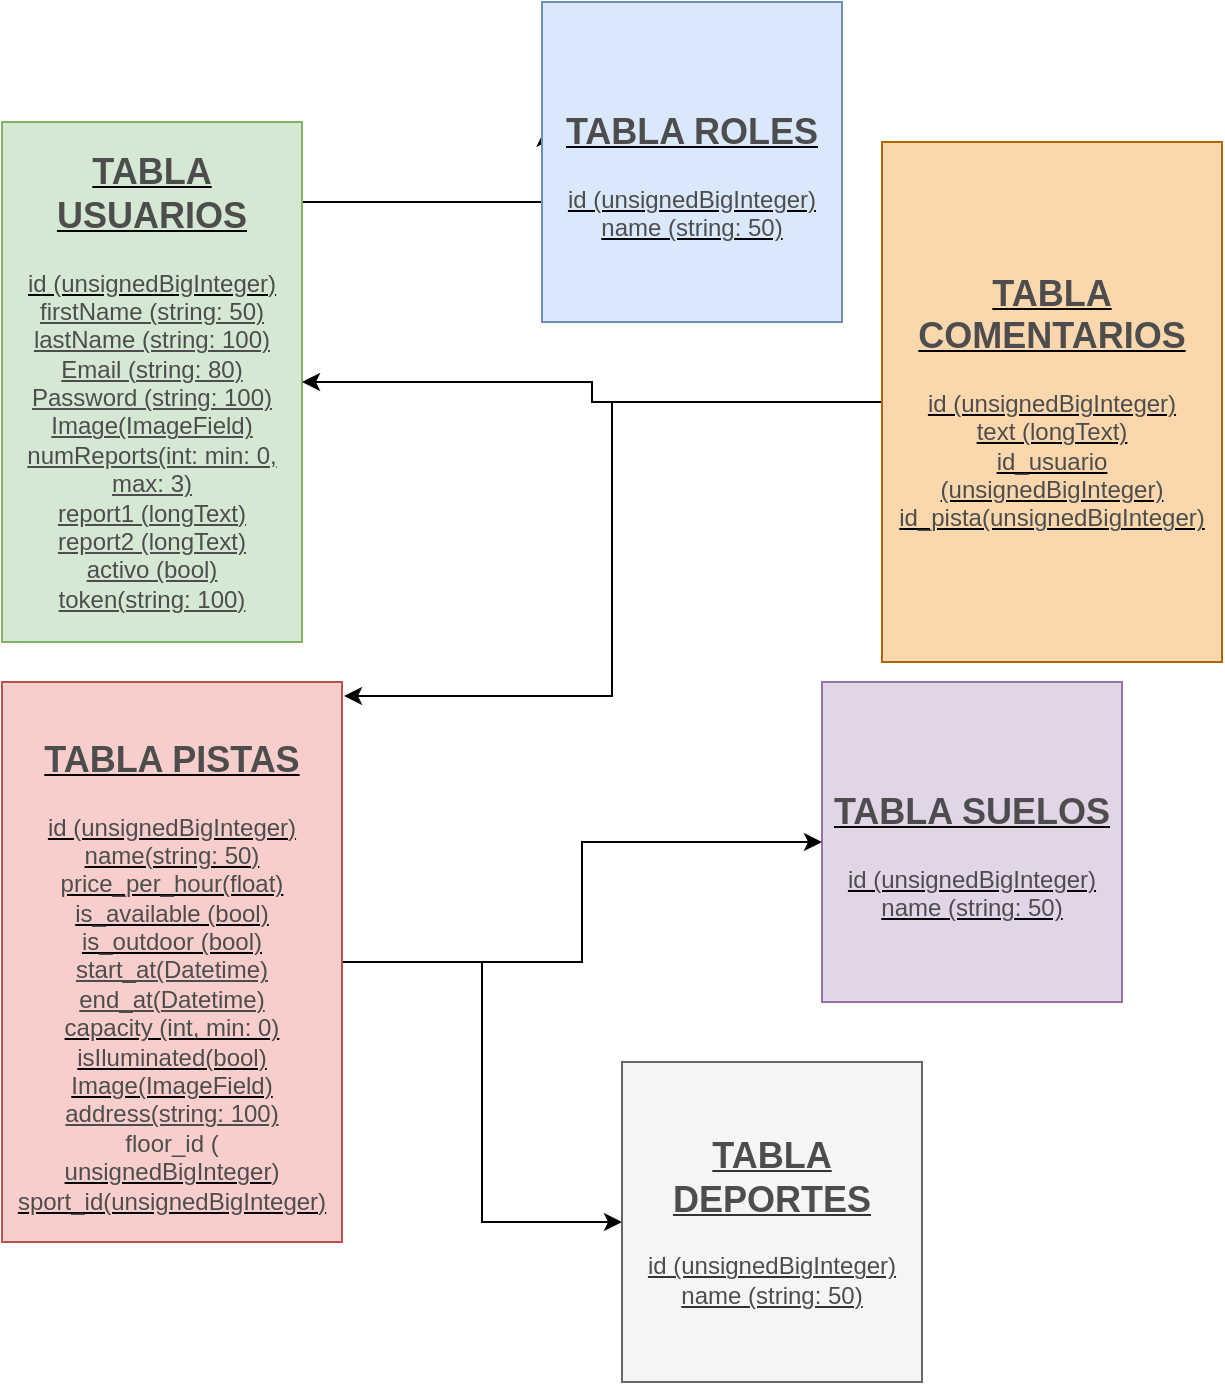 <mxfile version="17.1.1" type="github">
  <diagram id="4LJdHv9ZE5ONTMAVWfWZ" name="Relaciones">
    <mxGraphModel dx="1597" dy="2060" grid="1" gridSize="10" guides="1" tooltips="1" connect="1" arrows="1" fold="1" page="1" pageScale="1" pageWidth="827" pageHeight="1169" math="0" shadow="0">
      <root>
        <mxCell id="0" />
        <mxCell id="1" parent="0" />
        <mxCell id="NLtDZFDJUNt6tNg1YdRj-9" style="edgeStyle=orthogonalEdgeStyle;rounded=0;orthogonalLoop=1;jettySize=auto;html=1;entryX=0.011;entryY=0.396;entryDx=0;entryDy=0;entryPerimeter=0;fontFamily=Helvetica;fontColor=#4D4D4D;" edge="1" parent="1" source="NLtDZFDJUNt6tNg1YdRj-2" target="NLtDZFDJUNt6tNg1YdRj-4">
          <mxGeometry relative="1" as="geometry">
            <Array as="points">
              <mxPoint x="180" y="80" />
              <mxPoint x="180" y="80" />
            </Array>
          </mxGeometry>
        </mxCell>
        <mxCell id="NLtDZFDJUNt6tNg1YdRj-2" value="&lt;h2&gt;&lt;u&gt;&lt;font color=&quot;#4d4d4d&quot;&gt;TABLA USUARIOS&lt;/font&gt;&lt;/u&gt;&lt;/h2&gt;&lt;div&gt;&lt;u&gt;&lt;font color=&quot;#4d4d4d&quot;&gt;id (unsignedBigInteger)&lt;/font&gt;&lt;/u&gt;&lt;/div&gt;&lt;div&gt;&lt;font color=&quot;#4d4d4d&quot;&gt;&lt;u&gt;firstName (string: 50)&lt;/u&gt;&lt;/font&gt;&lt;/div&gt;&lt;div&gt;&lt;u style=&quot;color: rgb(77 , 77 , 77)&quot;&gt;lastName (string: 100)&lt;/u&gt;&lt;font color=&quot;#4d4d4d&quot;&gt;&lt;u&gt;&lt;br&gt;&lt;/u&gt;&lt;/font&gt;&lt;/div&gt;&lt;div&gt;&lt;u style=&quot;color: rgb(77 , 77 , 77)&quot;&gt;Email (string: 80)&lt;/u&gt;&lt;u style=&quot;color: rgb(77 , 77 , 77)&quot;&gt;&lt;br&gt;&lt;/u&gt;&lt;/div&gt;&lt;div&gt;&lt;u style=&quot;color: rgb(77 , 77 , 77)&quot;&gt;Password (string: 100)&lt;/u&gt;&lt;/div&gt;&lt;div&gt;&lt;u style=&quot;color: rgb(77 , 77 , 77)&quot;&gt;Image(ImageField)&lt;/u&gt;&lt;u style=&quot;color: rgb(77 , 77 , 77)&quot;&gt;&lt;br&gt;&lt;/u&gt;&lt;/div&gt;&lt;div&gt;&lt;u style=&quot;color: rgb(77 , 77 , 77)&quot;&gt;numReports(int: min: 0, max: 3)&lt;/u&gt;&lt;u style=&quot;color: rgb(77 , 77 , 77)&quot;&gt;&lt;br&gt;&lt;/u&gt;&lt;/div&gt;&lt;div&gt;&lt;u style=&quot;color: rgb(77 , 77 , 77)&quot;&gt;report1 (longText)&lt;/u&gt;&lt;u style=&quot;color: rgb(77 , 77 , 77)&quot;&gt;&lt;br&gt;&lt;/u&gt;&lt;/div&gt;&lt;div&gt;&lt;u style=&quot;color: rgb(77 , 77 , 77)&quot;&gt;report2 (longText)&lt;/u&gt;&lt;u style=&quot;color: rgb(77 , 77 , 77)&quot;&gt;&lt;br&gt;&lt;/u&gt;&lt;/div&gt;&lt;div&gt;&lt;u style=&quot;color: rgb(77 , 77 , 77)&quot;&gt;activo (bool)&lt;/u&gt;&lt;/div&gt;&lt;div&gt;&lt;u style=&quot;color: rgb(77 , 77 , 77)&quot;&gt;token(string: 100)&lt;/u&gt;&lt;/div&gt;&lt;div&gt;&lt;u style=&quot;color: rgb(77 , 77 , 77)&quot;&gt;&lt;br&gt;&lt;/u&gt;&lt;/div&gt;" style="rounded=0;whiteSpace=wrap;html=1;fillColor=#d5e8d4;strokeColor=#82b366;strokeWidth=1;perimeterSpacing=0;line-height:30px;" vertex="1" parent="1">
          <mxGeometry x="40" y="40" width="150" height="260" as="geometry" />
        </mxCell>
        <mxCell id="NLtDZFDJUNt6tNg1YdRj-3" value="&lt;h2&gt;&lt;u&gt;&lt;font color=&quot;#4d4d4d&quot;&gt;TABLA SUELOS&lt;/font&gt;&lt;/u&gt;&lt;/h2&gt;&lt;div&gt;&lt;div&gt;&lt;u&gt;&lt;font color=&quot;#4d4d4d&quot;&gt;id (unsignedBigInteger)&lt;/font&gt;&lt;/u&gt;&lt;/div&gt;&lt;/div&gt;&lt;div&gt;&lt;u&gt;&lt;font color=&quot;#4d4d4d&quot;&gt;name (string: 50)&lt;/font&gt;&lt;/u&gt;&lt;u&gt;&lt;font color=&quot;#4d4d4d&quot;&gt;&lt;br&gt;&lt;/font&gt;&lt;/u&gt;&lt;/div&gt;" style="rounded=0;whiteSpace=wrap;html=1;fillColor=#e1d5e7;strokeColor=#9673a6;" vertex="1" parent="1">
          <mxGeometry x="450" y="320" width="150" height="160" as="geometry" />
        </mxCell>
        <mxCell id="NLtDZFDJUNt6tNg1YdRj-4" value="&lt;h2&gt;&lt;u&gt;&lt;font color=&quot;#4d4d4d&quot;&gt;TABLA ROLES&lt;/font&gt;&lt;/u&gt;&lt;/h2&gt;&lt;div&gt;&lt;div&gt;&lt;u&gt;&lt;font color=&quot;#4d4d4d&quot;&gt;id (unsignedBigInteger)&lt;/font&gt;&lt;/u&gt;&lt;/div&gt;&lt;/div&gt;&lt;div&gt;&lt;u&gt;&lt;font color=&quot;#4d4d4d&quot;&gt;name (string: 50)&lt;/font&gt;&lt;/u&gt;&lt;/div&gt;" style="rounded=0;whiteSpace=wrap;html=1;fillColor=#dae8fc;strokeColor=#6c8ebf;" vertex="1" parent="1">
          <mxGeometry x="310" y="-20" width="150" height="160" as="geometry" />
        </mxCell>
        <mxCell id="NLtDZFDJUNt6tNg1YdRj-7" style="edgeStyle=orthogonalEdgeStyle;rounded=0;orthogonalLoop=1;jettySize=auto;html=1;fontFamily=Helvetica;fontColor=#4D4D4D;" edge="1" parent="1" source="NLtDZFDJUNt6tNg1YdRj-5" target="NLtDZFDJUNt6tNg1YdRj-3">
          <mxGeometry relative="1" as="geometry" />
        </mxCell>
        <mxCell id="NLtDZFDJUNt6tNg1YdRj-8" style="edgeStyle=orthogonalEdgeStyle;rounded=0;orthogonalLoop=1;jettySize=auto;html=1;fontFamily=Helvetica;fontColor=#4D4D4D;" edge="1" parent="1" source="NLtDZFDJUNt6tNg1YdRj-5" target="NLtDZFDJUNt6tNg1YdRj-6">
          <mxGeometry relative="1" as="geometry" />
        </mxCell>
        <mxCell id="NLtDZFDJUNt6tNg1YdRj-5" value="&lt;h2&gt;&lt;u&gt;&lt;font color=&quot;#4d4d4d&quot;&gt;TABLA PISTAS&lt;/font&gt;&lt;/u&gt;&lt;/h2&gt;&lt;div&gt;&lt;div&gt;&lt;u&gt;&lt;font color=&quot;#4d4d4d&quot;&gt;id (unsignedBigInteger)&lt;/font&gt;&lt;/u&gt;&lt;/div&gt;&lt;/div&gt;&lt;div&gt;&lt;u&gt;&lt;font color=&quot;#4d4d4d&quot;&gt;name(string: 50)&lt;/font&gt;&lt;/u&gt;&lt;/div&gt;&lt;div&gt;&lt;u&gt;&lt;font color=&quot;#4d4d4d&quot;&gt;price_per_hour(float)&lt;/font&gt;&lt;/u&gt;&lt;/div&gt;&lt;div&gt;&lt;u&gt;&lt;font color=&quot;#4d4d4d&quot;&gt;is_available (bool)&lt;/font&gt;&lt;/u&gt;&lt;/div&gt;&lt;div&gt;&lt;u&gt;&lt;font color=&quot;#4d4d4d&quot;&gt;is_outdoor (bool)&lt;/font&gt;&lt;/u&gt;&lt;/div&gt;&lt;div&gt;&lt;font color=&quot;#4d4d4d&quot;&gt;&lt;u&gt;start_at(Datetime)&lt;/u&gt;&lt;/font&gt;&lt;/div&gt;&lt;div&gt;&lt;u style=&quot;color: rgb(77 , 77 , 77)&quot;&gt;end_at(Datetime)&lt;/u&gt;&lt;font color=&quot;#4d4d4d&quot;&gt;&lt;u&gt;&lt;br&gt;&lt;/u&gt;&lt;/font&gt;&lt;/div&gt;&lt;div&gt;&lt;u&gt;&lt;font color=&quot;#4d4d4d&quot;&gt;capacity (int, min: 0)&lt;/font&gt;&lt;/u&gt;&lt;/div&gt;&lt;div&gt;&lt;u&gt;&lt;font color=&quot;#4d4d4d&quot;&gt;isIluminated(bool)&lt;/font&gt;&lt;/u&gt;&lt;/div&gt;&lt;div&gt;&lt;u&gt;&lt;font color=&quot;#4d4d4d&quot;&gt;Image(ImageField)&lt;/font&gt;&lt;/u&gt;&lt;/div&gt;&lt;div&gt;&lt;font color=&quot;#4d4d4d&quot;&gt;&lt;u&gt;address(string: 100)&lt;/u&gt;&lt;/font&gt;&lt;/div&gt;&lt;div&gt;&lt;font color=&quot;#4d4d4d&quot;&gt;floor_id (&lt;/font&gt;&lt;/div&gt;&lt;u&gt;&lt;font color=&quot;#4d4d4d&quot;&gt;unsignedBigInteger&lt;/font&gt;&lt;/u&gt;&lt;span style=&quot;color: rgb(77 , 77 , 77)&quot;&gt;)&lt;br&gt;&lt;/span&gt;&lt;u&gt;&lt;font color=&quot;#4d4d4d&quot;&gt;sport_id(unsignedBigInteger)&lt;br&gt;&lt;/font&gt;&lt;/u&gt;" style="rounded=0;whiteSpace=wrap;html=1;fillColor=#f8cecc;strokeColor=#b85450;" vertex="1" parent="1">
          <mxGeometry x="40" y="320" width="170" height="280" as="geometry" />
        </mxCell>
        <mxCell id="NLtDZFDJUNt6tNg1YdRj-6" value="&lt;h2&gt;&lt;u&gt;&lt;font color=&quot;#4d4d4d&quot;&gt;TABLA DEPORTES&lt;/font&gt;&lt;/u&gt;&lt;/h2&gt;&lt;div&gt;&lt;div&gt;&lt;u&gt;&lt;font color=&quot;#4d4d4d&quot;&gt;id (unsignedBigInteger)&lt;/font&gt;&lt;/u&gt;&lt;/div&gt;&lt;/div&gt;&lt;div&gt;&lt;u&gt;&lt;font color=&quot;#4d4d4d&quot;&gt;name (string: 50)&lt;/font&gt;&lt;/u&gt;&lt;/div&gt;&lt;div&gt;&lt;u&gt;&lt;font color=&quot;#4d4d4d&quot;&gt;&lt;br&gt;&lt;/font&gt;&lt;/u&gt;&lt;/div&gt;" style="rounded=0;whiteSpace=wrap;html=1;fillColor=#f5f5f5;strokeColor=#666666;fontColor=#333333;" vertex="1" parent="1">
          <mxGeometry x="350" y="510" width="150" height="160" as="geometry" />
        </mxCell>
        <mxCell id="NLtDZFDJUNt6tNg1YdRj-13" style="edgeStyle=orthogonalEdgeStyle;rounded=0;orthogonalLoop=1;jettySize=auto;html=1;fontFamily=Helvetica;fontColor=#4D4D4D;" edge="1" parent="1" source="NLtDZFDJUNt6tNg1YdRj-12" target="NLtDZFDJUNt6tNg1YdRj-2">
          <mxGeometry relative="1" as="geometry" />
        </mxCell>
        <mxCell id="NLtDZFDJUNt6tNg1YdRj-14" style="edgeStyle=orthogonalEdgeStyle;rounded=0;orthogonalLoop=1;jettySize=auto;html=1;entryX=1.006;entryY=0.025;entryDx=0;entryDy=0;entryPerimeter=0;fontFamily=Helvetica;fontColor=#4D4D4D;" edge="1" parent="1" source="NLtDZFDJUNt6tNg1YdRj-12" target="NLtDZFDJUNt6tNg1YdRj-5">
          <mxGeometry relative="1" as="geometry" />
        </mxCell>
        <mxCell id="NLtDZFDJUNt6tNg1YdRj-12" value="&lt;h2&gt;&lt;u&gt;&lt;font color=&quot;#4d4d4d&quot;&gt;TABLA COMENTARIOS&lt;/font&gt;&lt;/u&gt;&lt;/h2&gt;&lt;div&gt;&lt;u&gt;&lt;font color=&quot;#4d4d4d&quot;&gt;id (unsignedBigInteger)&lt;/font&gt;&lt;/u&gt;&lt;/div&gt;&lt;div&gt;&lt;u&gt;&lt;font color=&quot;#4d4d4d&quot;&gt;text (longText)&lt;/font&gt;&lt;/u&gt;&lt;/div&gt;&lt;div&gt;&lt;u&gt;&lt;font color=&quot;#4d4d4d&quot;&gt;id_usuario (unsignedBigInteger)&lt;/font&gt;&lt;/u&gt;&lt;u&gt;&lt;font color=&quot;#4d4d4d&quot;&gt;&lt;br&gt;&lt;/font&gt;&lt;/u&gt;&lt;/div&gt;&lt;div&gt;&lt;u&gt;&lt;font color=&quot;#4d4d4d&quot;&gt;id_pista(unsignedBigInteger)&lt;/font&gt;&lt;/u&gt;&lt;u&gt;&lt;font color=&quot;#4d4d4d&quot;&gt;&lt;br&gt;&lt;/font&gt;&lt;/u&gt;&lt;/div&gt;&lt;div&gt;&lt;br&gt;&lt;/div&gt;" style="rounded=0;whiteSpace=wrap;html=1;fillColor=#fad7ac;strokeColor=#b46504;strokeWidth=1;perimeterSpacing=0;line-height:30px;" vertex="1" parent="1">
          <mxGeometry x="480" y="50" width="170" height="260" as="geometry" />
        </mxCell>
      </root>
    </mxGraphModel>
  </diagram>
</mxfile>
